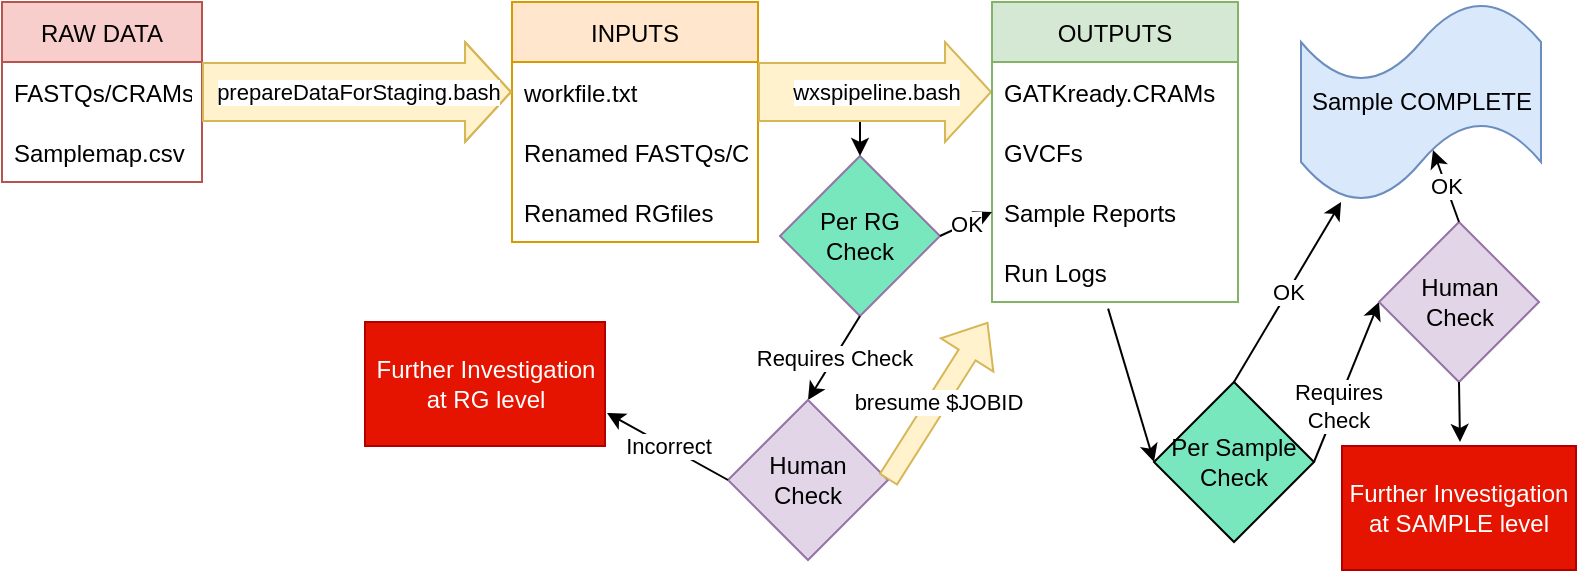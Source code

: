 <mxfile version="20.0.3" type="device"><diagram id="5sonBQrqqiwFlfwttvb8" name="Page-1"><mxGraphModel dx="782" dy="436" grid="1" gridSize="10" guides="1" tooltips="1" connect="1" arrows="1" fold="1" page="1" pageScale="1" pageWidth="827" pageHeight="1169" math="0" shadow="0"><root><mxCell id="0"/><mxCell id="1" parent="0"/><mxCell id="MSBhk46hP71LgxPh1Lj7-1" value="INPUTS" style="swimlane;fontStyle=0;childLayout=stackLayout;horizontal=1;startSize=30;horizontalStack=0;resizeParent=1;resizeParentMax=0;resizeLast=0;collapsible=1;marginBottom=0;fillColor=#ffe6cc;strokeColor=#d79b00;" parent="1" vertex="1"><mxGeometry x="279" y="120" width="123" height="120" as="geometry"/></mxCell><mxCell id="MSBhk46hP71LgxPh1Lj7-2" value="workfile.txt" style="text;strokeColor=none;fillColor=none;align=left;verticalAlign=middle;spacingLeft=4;spacingRight=4;overflow=hidden;points=[[0,0.5],[1,0.5]];portConstraint=eastwest;rotatable=0;" parent="MSBhk46hP71LgxPh1Lj7-1" vertex="1"><mxGeometry y="30" width="123" height="30" as="geometry"/></mxCell><mxCell id="MSBhk46hP71LgxPh1Lj7-3" value="Renamed FASTQs/CRAMS" style="text;strokeColor=none;fillColor=none;align=left;verticalAlign=middle;spacingLeft=4;spacingRight=4;overflow=hidden;points=[[0,0.5],[1,0.5]];portConstraint=eastwest;rotatable=0;" parent="MSBhk46hP71LgxPh1Lj7-1" vertex="1"><mxGeometry y="60" width="123" height="30" as="geometry"/></mxCell><mxCell id="MSBhk46hP71LgxPh1Lj7-4" value="Renamed RGfiles" style="text;strokeColor=none;fillColor=none;align=left;verticalAlign=middle;spacingLeft=4;spacingRight=4;overflow=hidden;points=[[0,0.5],[1,0.5]];portConstraint=eastwest;rotatable=0;" parent="MSBhk46hP71LgxPh1Lj7-1" vertex="1"><mxGeometry y="90" width="123" height="30" as="geometry"/></mxCell><mxCell id="MSBhk46hP71LgxPh1Lj7-5" value="RAW DATA" style="swimlane;fontStyle=0;childLayout=stackLayout;horizontal=1;startSize=30;horizontalStack=0;resizeParent=1;resizeParentMax=0;resizeLast=0;collapsible=1;marginBottom=0;labelBackgroundColor=none;fillColor=#f8cecc;strokeColor=#b85450;" parent="1" vertex="1"><mxGeometry x="24" y="120" width="100" height="90" as="geometry"/></mxCell><mxCell id="MSBhk46hP71LgxPh1Lj7-6" value="FASTQs/CRAMs" style="text;strokeColor=none;fillColor=none;align=left;verticalAlign=middle;spacingLeft=4;spacingRight=4;overflow=hidden;points=[[0,0.5],[1,0.5]];portConstraint=eastwest;rotatable=0;" parent="MSBhk46hP71LgxPh1Lj7-5" vertex="1"><mxGeometry y="30" width="100" height="30" as="geometry"/></mxCell><mxCell id="MSBhk46hP71LgxPh1Lj7-7" value="Samplemap.csv" style="text;strokeColor=none;fillColor=none;align=left;verticalAlign=middle;spacingLeft=4;spacingRight=4;overflow=hidden;points=[[0,0.5],[1,0.5]];portConstraint=eastwest;rotatable=0;" parent="MSBhk46hP71LgxPh1Lj7-5" vertex="1"><mxGeometry y="60" width="100" height="30" as="geometry"/></mxCell><mxCell id="MSBhk46hP71LgxPh1Lj7-9" value="prepareDataForStaging.bash" style="shape=flexArrow;endArrow=classic;html=1;rounded=0;exitX=1;exitY=0.5;exitDx=0;exitDy=0;entryX=0;entryY=0.5;entryDx=0;entryDy=0;width=29;endSize=7.33;fillColor=#fff2cc;strokeColor=#d6b656;" parent="1" source="MSBhk46hP71LgxPh1Lj7-6" target="MSBhk46hP71LgxPh1Lj7-2" edge="1"><mxGeometry width="50" height="50" relative="1" as="geometry"><mxPoint x="222" y="250" as="sourcePoint"/><mxPoint x="272" y="200" as="targetPoint"/><Array as="points"><mxPoint x="212" y="165"/></Array></mxGeometry></mxCell><mxCell id="MSBhk46hP71LgxPh1Lj7-21" value="wxspipeline.bash" style="shape=flexArrow;endArrow=classic;html=1;rounded=0;exitX=1;exitY=0.5;exitDx=0;exitDy=0;width=29;endSize=7.33;entryX=0;entryY=0.5;entryDx=0;entryDy=0;fillColor=#fff2cc;strokeColor=#d6b656;" parent="1" source="MSBhk46hP71LgxPh1Lj7-2" edge="1"><mxGeometry width="50" height="50" relative="1" as="geometry"><mxPoint x="422" y="164.5" as="sourcePoint"/><mxPoint x="519" y="165" as="targetPoint"/><Array as="points"/></mxGeometry></mxCell><mxCell id="MSBhk46hP71LgxPh1Lj7-25" value="OUTPUTS" style="swimlane;fontStyle=0;childLayout=stackLayout;horizontal=1;startSize=30;horizontalStack=0;resizeParent=1;resizeParentMax=0;resizeLast=0;collapsible=1;marginBottom=0;fillColor=#d5e8d4;strokeColor=#82b366;" parent="1" vertex="1"><mxGeometry x="519" y="120" width="123" height="150" as="geometry"/></mxCell><mxCell id="MSBhk46hP71LgxPh1Lj7-27" value="GATKready.CRAMs" style="text;strokeColor=none;fillColor=none;align=left;verticalAlign=middle;spacingLeft=4;spacingRight=4;overflow=hidden;points=[[0,0.5],[1,0.5]];portConstraint=eastwest;rotatable=0;" parent="MSBhk46hP71LgxPh1Lj7-25" vertex="1"><mxGeometry y="30" width="123" height="30" as="geometry"/></mxCell><mxCell id="MSBhk46hP71LgxPh1Lj7-28" value="GVCFs " style="text;strokeColor=none;fillColor=none;align=left;verticalAlign=middle;spacingLeft=4;spacingRight=4;overflow=hidden;points=[[0,0.5],[1,0.5]];portConstraint=eastwest;rotatable=0;" parent="MSBhk46hP71LgxPh1Lj7-25" vertex="1"><mxGeometry y="60" width="123" height="30" as="geometry"/></mxCell><mxCell id="MSBhk46hP71LgxPh1Lj7-29" value="Sample Reports" style="text;strokeColor=none;fillColor=none;align=left;verticalAlign=middle;spacingLeft=4;spacingRight=4;overflow=hidden;points=[[0,0.5],[1,0.5]];portConstraint=eastwest;rotatable=0;" parent="MSBhk46hP71LgxPh1Lj7-25" vertex="1"><mxGeometry y="90" width="123" height="30" as="geometry"/></mxCell><mxCell id="MSBhk46hP71LgxPh1Lj7-30" value="Run Logs" style="text;strokeColor=none;fillColor=none;align=left;verticalAlign=middle;spacingLeft=4;spacingRight=4;overflow=hidden;points=[[0,0.5],[1,0.5]];portConstraint=eastwest;rotatable=0;" parent="MSBhk46hP71LgxPh1Lj7-25" vertex="1"><mxGeometry y="120" width="123" height="30" as="geometry"/></mxCell><mxCell id="MSBhk46hP71LgxPh1Lj7-32" value="Per RG&lt;br&gt;Check" style="rhombus;whiteSpace=wrap;html=1;fillColor=#78E7BE;strokeColor=#9673a6;" parent="1" vertex="1"><mxGeometry x="413" y="197" width="80" height="80" as="geometry"/></mxCell><mxCell id="MSBhk46hP71LgxPh1Lj7-33" value="" style="endArrow=classic;html=1;rounded=0;entryX=0.5;entryY=0;entryDx=0;entryDy=0;" parent="1" target="MSBhk46hP71LgxPh1Lj7-32" edge="1"><mxGeometry width="50" height="50" relative="1" as="geometry"><mxPoint x="453" y="180" as="sourcePoint"/><mxPoint x="513" y="200" as="targetPoint"/></mxGeometry></mxCell><mxCell id="MSBhk46hP71LgxPh1Lj7-34" value="OK" style="endArrow=classic;html=1;rounded=0;exitX=1;exitY=0.5;exitDx=0;exitDy=0;entryX=0;entryY=0.5;entryDx=0;entryDy=0;" parent="1" source="MSBhk46hP71LgxPh1Lj7-32" edge="1"><mxGeometry width="50" height="50" relative="1" as="geometry"><mxPoint x="463" y="240" as="sourcePoint"/><mxPoint x="519" y="225" as="targetPoint"/></mxGeometry></mxCell><mxCell id="MSBhk46hP71LgxPh1Lj7-35" value="Requires Check" style="endArrow=classic;html=1;rounded=0;exitX=0.5;exitY=1;exitDx=0;exitDy=0;entryX=0.5;entryY=0;entryDx=0;entryDy=0;" parent="1" source="MSBhk46hP71LgxPh1Lj7-32" target="MSBhk46hP71LgxPh1Lj7-36" edge="1"><mxGeometry width="50" height="50" relative="1" as="geometry"><mxPoint x="463" y="240" as="sourcePoint"/><mxPoint x="453" y="360" as="targetPoint"/></mxGeometry></mxCell><mxCell id="MSBhk46hP71LgxPh1Lj7-36" value="Human&lt;br&gt;Check" style="rhombus;whiteSpace=wrap;html=1;fillColor=#e1d5e7;strokeColor=#9673a6;" parent="1" vertex="1"><mxGeometry x="387" y="319" width="80" height="80" as="geometry"/></mxCell><mxCell id="MSBhk46hP71LgxPh1Lj7-37" value="bresume $JOBID" style="shape=flexArrow;endArrow=classic;html=1;rounded=0;exitX=1;exitY=0.5;exitDx=0;exitDy=0;fillColor=#fff2cc;strokeColor=#d6b656;" parent="1" source="MSBhk46hP71LgxPh1Lj7-36" edge="1"><mxGeometry width="50" height="50" relative="1" as="geometry"><mxPoint x="463" y="240" as="sourcePoint"/><mxPoint x="517" y="280" as="targetPoint"/></mxGeometry></mxCell><mxCell id="MSBhk46hP71LgxPh1Lj7-38" value="Incorrect" style="endArrow=classic;html=1;rounded=0;exitX=0;exitY=0.5;exitDx=0;exitDy=0;" parent="1" source="MSBhk46hP71LgxPh1Lj7-36" edge="1"><mxGeometry width="50" height="50" relative="1" as="geometry"><mxPoint x="487" y="240" as="sourcePoint"/><mxPoint x="326.5" y="325.44" as="targetPoint"/></mxGeometry></mxCell><mxCell id="MSBhk46hP71LgxPh1Lj7-39" value="Further Investigation&lt;br&gt;at RG level" style="rounded=0;whiteSpace=wrap;html=1;fillColor=#e51400;fontColor=#ffffff;strokeColor=#B20000;" parent="1" vertex="1"><mxGeometry x="205.5" y="280" width="120" height="62" as="geometry"/></mxCell><mxCell id="MSBhk46hP71LgxPh1Lj7-40" value="" style="endArrow=classic;html=1;rounded=0;exitX=0.472;exitY=1.111;exitDx=0;exitDy=0;exitPerimeter=0;entryX=0;entryY=0.5;entryDx=0;entryDy=0;" parent="1" source="MSBhk46hP71LgxPh1Lj7-30" target="MSBhk46hP71LgxPh1Lj7-41" edge="1"><mxGeometry width="50" height="50" relative="1" as="geometry"><mxPoint x="502" y="440" as="sourcePoint"/><mxPoint x="552" y="390" as="targetPoint"/></mxGeometry></mxCell><mxCell id="MSBhk46hP71LgxPh1Lj7-41" value="Per Sample&lt;br&gt;Check" style="rhombus;whiteSpace=wrap;html=1;fillColor=#78E7BE;" parent="1" vertex="1"><mxGeometry x="600" y="310" width="80" height="80" as="geometry"/></mxCell><mxCell id="MSBhk46hP71LgxPh1Lj7-42" value="Sample COMPLETE" style="shape=tape;whiteSpace=wrap;html=1;fillColor=#dae8fc;strokeColor=#6c8ebf;" parent="1" vertex="1"><mxGeometry x="673.5" y="120" width="120" height="100" as="geometry"/></mxCell><mxCell id="MSBhk46hP71LgxPh1Lj7-43" value="OK" style="endArrow=classic;html=1;rounded=0;exitX=0.5;exitY=0;exitDx=0;exitDy=0;entryX=0.167;entryY=1;entryDx=0;entryDy=0;entryPerimeter=0;" parent="1" source="MSBhk46hP71LgxPh1Lj7-41" target="MSBhk46hP71LgxPh1Lj7-42" edge="1"><mxGeometry width="50" height="50" relative="1" as="geometry"><mxPoint x="562" y="330" as="sourcePoint"/><mxPoint x="612" y="280" as="targetPoint"/></mxGeometry></mxCell><mxCell id="MSBhk46hP71LgxPh1Lj7-44" value="" style="endArrow=classic;html=1;rounded=0;exitX=1;exitY=0.5;exitDx=0;exitDy=0;entryX=0;entryY=0.5;entryDx=0;entryDy=0;" parent="1" source="MSBhk46hP71LgxPh1Lj7-41" target="MSBhk46hP71LgxPh1Lj7-45" edge="1"><mxGeometry width="50" height="50" relative="1" as="geometry"><mxPoint x="562" y="330" as="sourcePoint"/><mxPoint x="762" y="390" as="targetPoint"/></mxGeometry></mxCell><mxCell id="MSBhk46hP71LgxPh1Lj7-49" value="Requires&lt;br&gt;Check" style="edgeLabel;html=1;align=center;verticalAlign=middle;resizable=0;points=[];" parent="MSBhk46hP71LgxPh1Lj7-44" vertex="1" connectable="0"><mxGeometry x="-0.299" relative="1" as="geometry"><mxPoint as="offset"/></mxGeometry></mxCell><mxCell id="MSBhk46hP71LgxPh1Lj7-45" value="Human&lt;br&gt;Check" style="rhombus;whiteSpace=wrap;html=1;fillColor=#e1d5e7;strokeColor=#9673a6;" parent="1" vertex="1"><mxGeometry x="712.5" y="230" width="80" height="80" as="geometry"/></mxCell><mxCell id="MSBhk46hP71LgxPh1Lj7-46" value="OK" style="endArrow=classic;html=1;rounded=0;exitX=0.5;exitY=0;exitDx=0;exitDy=0;entryX=0.55;entryY=0.74;entryDx=0;entryDy=0;entryPerimeter=0;" parent="1" source="MSBhk46hP71LgxPh1Lj7-45" target="MSBhk46hP71LgxPh1Lj7-42" edge="1"><mxGeometry width="50" height="50" relative="1" as="geometry"><mxPoint x="562" y="320" as="sourcePoint"/><mxPoint x="612" y="270" as="targetPoint"/></mxGeometry></mxCell><mxCell id="MSBhk46hP71LgxPh1Lj7-50" value="" style="endArrow=classic;html=1;rounded=0;exitX=0.5;exitY=1;exitDx=0;exitDy=0;" parent="1" source="MSBhk46hP71LgxPh1Lj7-45" edge="1"><mxGeometry width="50" height="50" relative="1" as="geometry"><mxPoint x="562" y="310" as="sourcePoint"/><mxPoint x="753" y="340" as="targetPoint"/></mxGeometry></mxCell><mxCell id="MSBhk46hP71LgxPh1Lj7-51" value="Further Investigation&lt;br&gt;at SAMPLE level" style="rounded=0;whiteSpace=wrap;html=1;fillColor=#e51400;fontColor=#ffffff;strokeColor=#B20000;" parent="1" vertex="1"><mxGeometry x="694" y="342" width="117" height="62" as="geometry"/></mxCell></root></mxGraphModel></diagram></mxfile>